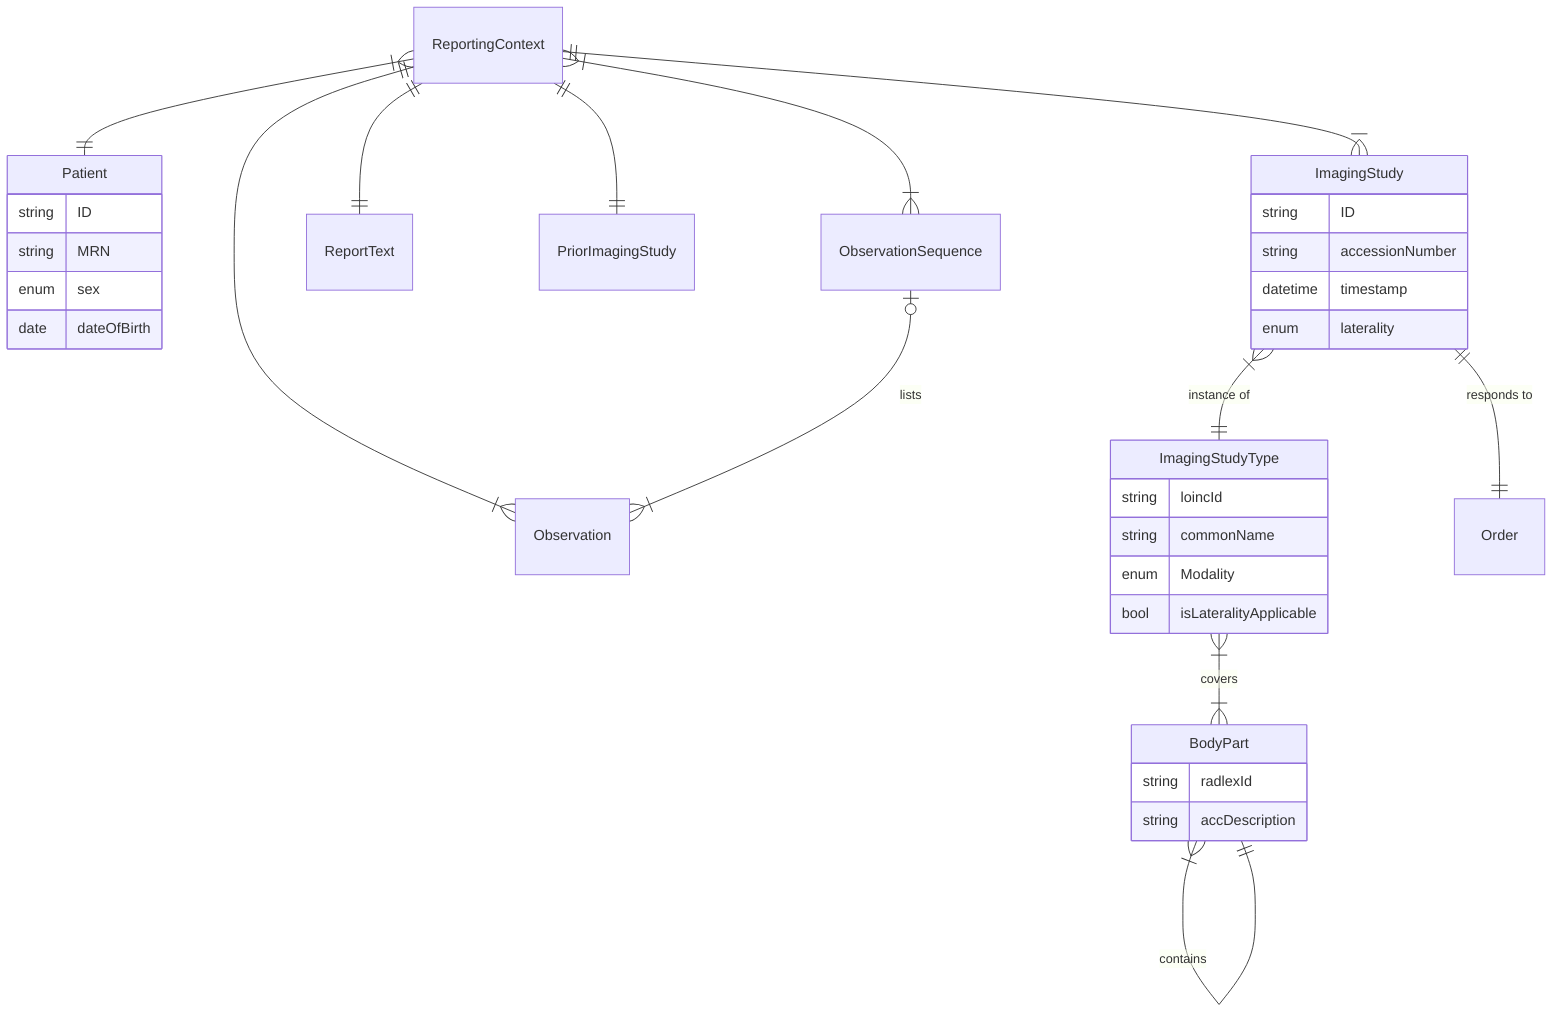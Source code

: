 erDiagram
    ReportingContext }|--|| Patient : ""
    ReportingContext ||--|{ ImagingStudy : ""
    ReportingContext ||--|| ReportText : ""
    ReportingContext ||--|| PriorImagingStudy : ""
    ReportingContext }|--|{ ObservationSequence : ""
    ReportingContext ||--|{ Observation : ""
    ObservationSequence |o--|{ Observation : lists
    Patient {
        string ID
        string MRN
        enum sex
        date dateOfBirth
    }
    ImagingStudy }|--|| ImagingStudyType : "instance of"
    ImagingStudy ||--|| Order : "responds to"
    ImagingStudy {
        string ID
        string accessionNumber
        datetime timestamp
        enum laterality
    }
    ImagingStudyType }|--|{ BodyPart : covers  
    ImagingStudyType {
        string loincId
        string commonName
        enum Modality
        bool isLateralityApplicable
    }
    BodyPart {
        string radlexId
        string accDescription
    }
    BodyPart }|--|| BodyPart : "contains"